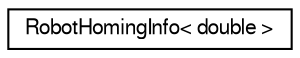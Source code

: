 digraph "Graphical Class Hierarchy"
{
  edge [fontname="FreeSans",fontsize="10",labelfontname="FreeSans",labelfontsize="10"];
  node [fontname="FreeSans",fontsize="10",shape=record];
  rankdir="LR";
  Node1 [label="RobotHomingInfo\< double \>",height=0.2,width=0.4,color="black", fillcolor="white", style="filled",URL="$dc/d77/struct_robot_homing_info.html"];
}

